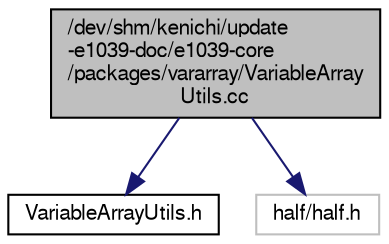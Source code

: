 digraph "/dev/shm/kenichi/update-e1039-doc/e1039-core/packages/vararray/VariableArrayUtils.cc"
{
  bgcolor="transparent";
  edge [fontname="FreeSans",fontsize="10",labelfontname="FreeSans",labelfontsize="10"];
  node [fontname="FreeSans",fontsize="10",shape=record];
  Node1 [label="/dev/shm/kenichi/update\l-e1039-doc/e1039-core\l/packages/vararray/VariableArray\lUtils.cc",height=0.2,width=0.4,color="black", fillcolor="grey75", style="filled" fontcolor="black"];
  Node1 -> Node2 [color="midnightblue",fontsize="10",style="solid",fontname="FreeSans"];
  Node2 [label="VariableArrayUtils.h",height=0.2,width=0.4,color="black",URL="$dd/d7e/VariableArrayUtils_8h.html"];
  Node1 -> Node3 [color="midnightblue",fontsize="10",style="solid",fontname="FreeSans"];
  Node3 [label="half/half.h",height=0.2,width=0.4,color="grey75"];
}
